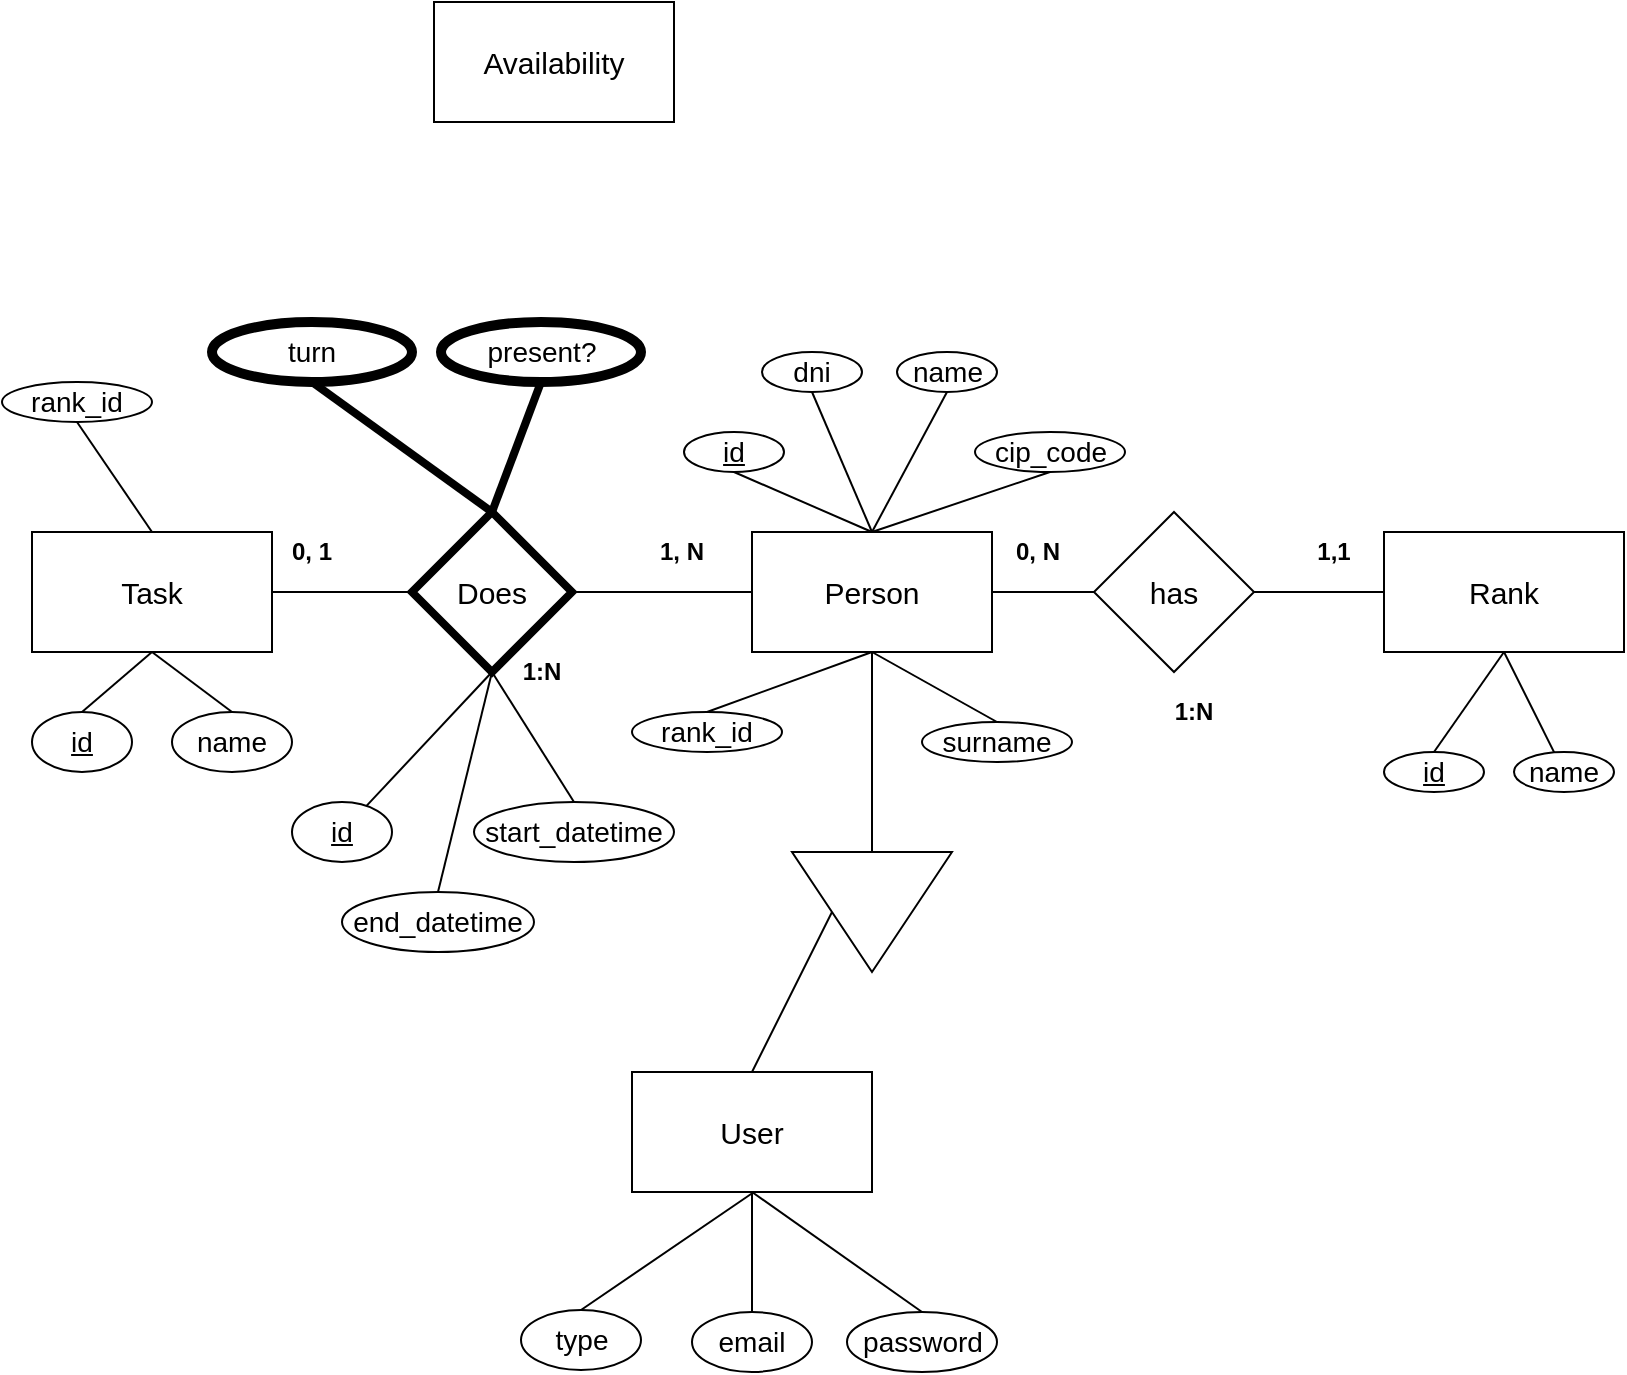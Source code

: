 <mxfile version="10.6.6" type="device"><diagram id="8qgj2WlPFTIUya9Er0xZ" name="Page-1"><mxGraphModel dx="1394" dy="760" grid="1" gridSize="10" guides="1" tooltips="1" connect="1" arrows="1" fold="1" page="1" pageScale="1" pageWidth="850" pageHeight="1100" math="0" shadow="0"><root><mxCell id="0"/><mxCell id="1" parent="0"/><mxCell id="01y-AyU39YPFffaY7nlZ-5" style="edgeStyle=orthogonalEdgeStyle;rounded=0;orthogonalLoop=1;jettySize=auto;html=1;exitX=1;exitY=0.5;exitDx=0;exitDy=0;entryX=0;entryY=0.5;entryDx=0;entryDy=0;endArrow=none;endFill=0;" parent="1" source="01y-AyU39YPFffaY7nlZ-1" target="01y-AyU39YPFffaY7nlZ-3" edge="1"><mxGeometry relative="1" as="geometry"/></mxCell><mxCell id="01y-AyU39YPFffaY7nlZ-1" value="Task" style="rounded=0;whiteSpace=wrap;html=1;fontSize=15;" parent="1" vertex="1"><mxGeometry x="34" y="345" width="120" height="60" as="geometry"/></mxCell><mxCell id="01y-AyU39YPFffaY7nlZ-4" value="" style="edgeStyle=orthogonalEdgeStyle;rounded=0;orthogonalLoop=1;jettySize=auto;html=1;endArrow=none;endFill=0;" parent="1" source="01y-AyU39YPFffaY7nlZ-2" target="01y-AyU39YPFffaY7nlZ-3" edge="1"><mxGeometry relative="1" as="geometry"/></mxCell><mxCell id="01y-AyU39YPFffaY7nlZ-47" style="edgeStyle=orthogonalEdgeStyle;rounded=0;orthogonalLoop=1;jettySize=auto;html=1;exitX=1;exitY=0.5;exitDx=0;exitDy=0;entryX=0;entryY=0.5;entryDx=0;entryDy=0;endArrow=none;endFill=0;fontSize=12;" parent="1" source="01y-AyU39YPFffaY7nlZ-2" target="01y-AyU39YPFffaY7nlZ-46" edge="1"><mxGeometry relative="1" as="geometry"/></mxCell><mxCell id="01y-AyU39YPFffaY7nlZ-2" value="Person&lt;br style=&quot;font-size: 15px;&quot;&gt;" style="rounded=0;whiteSpace=wrap;html=1;fontSize=15;" parent="1" vertex="1"><mxGeometry x="394" y="345" width="120" height="60" as="geometry"/></mxCell><mxCell id="01y-AyU39YPFffaY7nlZ-3" value="Does" style="rhombus;whiteSpace=wrap;html=1;fontSize=15;rounded=0;shadow=0;comic=0;strokeWidth=4;" parent="1" vertex="1"><mxGeometry x="224" y="335" width="80" height="80" as="geometry"/></mxCell><mxCell id="01y-AyU39YPFffaY7nlZ-6" value="id&lt;br style=&quot;font-size: 14px;&quot;&gt;" style="ellipse;whiteSpace=wrap;html=1;fontSize=14;fontStyle=4" parent="1" vertex="1"><mxGeometry x="34" y="435" width="50" height="30" as="geometry"/></mxCell><mxCell id="01y-AyU39YPFffaY7nlZ-7" value="name&lt;br style=&quot;font-size: 14px;&quot;&gt;" style="ellipse;whiteSpace=wrap;html=1;fontSize=14;" parent="1" vertex="1"><mxGeometry x="104" y="435" width="60" height="30" as="geometry"/></mxCell><mxCell id="01y-AyU39YPFffaY7nlZ-12" value="id&lt;br style=&quot;font-size: 14px;&quot;&gt;" style="ellipse;whiteSpace=wrap;html=1;fontSize=14;fontStyle=4" parent="1" vertex="1"><mxGeometry x="164" y="480" width="50" height="30" as="geometry"/></mxCell><mxCell id="01y-AyU39YPFffaY7nlZ-18" value="start_datetime&lt;br style=&quot;font-size: 14px;&quot;&gt;" style="ellipse;whiteSpace=wrap;html=1;fontSize=14;" parent="1" vertex="1"><mxGeometry x="255" y="480" width="100" height="30" as="geometry"/></mxCell><mxCell id="01y-AyU39YPFffaY7nlZ-20" value="end_datetime&lt;br style=&quot;font-size: 14px;&quot;&gt;" style="ellipse;whiteSpace=wrap;html=1;fontSize=14;" parent="1" vertex="1"><mxGeometry x="189" y="525" width="96" height="30" as="geometry"/></mxCell><mxCell id="01y-AyU39YPFffaY7nlZ-32" value="id&lt;br style=&quot;font-size: 14px;&quot;&gt;" style="ellipse;whiteSpace=wrap;html=1;fontSize=14;fontStyle=4" parent="1" vertex="1"><mxGeometry x="360" y="295" width="50" height="20" as="geometry"/></mxCell><mxCell id="01y-AyU39YPFffaY7nlZ-35" value="dni&lt;br style=&quot;font-size: 14px;&quot;&gt;" style="ellipse;whiteSpace=wrap;html=1;fontSize=14;fontStyle=0" parent="1" vertex="1"><mxGeometry x="399" y="255" width="50" height="20" as="geometry"/></mxCell><mxCell id="01y-AyU39YPFffaY7nlZ-36" value="name&lt;br style=&quot;font-size: 14px;&quot;&gt;" style="ellipse;whiteSpace=wrap;html=1;fontSize=14;fontStyle=0" parent="1" vertex="1"><mxGeometry x="466.5" y="255" width="50" height="20" as="geometry"/></mxCell><mxCell id="01y-AyU39YPFffaY7nlZ-37" value="surname&lt;br style=&quot;font-size: 14px;&quot;&gt;" style="ellipse;whiteSpace=wrap;html=1;fontSize=14;fontStyle=0" parent="1" vertex="1"><mxGeometry x="479" y="440" width="75" height="20" as="geometry"/></mxCell><mxCell id="01y-AyU39YPFffaY7nlZ-38" value="cip_code&lt;br style=&quot;font-size: 14px;&quot;&gt;" style="ellipse;whiteSpace=wrap;html=1;fontSize=14;fontStyle=0" parent="1" vertex="1"><mxGeometry x="505.5" y="295" width="75" height="20" as="geometry"/></mxCell><mxCell id="01y-AyU39YPFffaY7nlZ-53" style="edgeStyle=orthogonalEdgeStyle;rounded=0;orthogonalLoop=1;jettySize=auto;html=1;exitX=1;exitY=0.5;exitDx=0;exitDy=0;entryX=0;entryY=0.5;entryDx=0;entryDy=0;endArrow=none;endFill=0;fontSize=12;" parent="1" source="01y-AyU39YPFffaY7nlZ-46" target="01y-AyU39YPFffaY7nlZ-48" edge="1"><mxGeometry relative="1" as="geometry"/></mxCell><mxCell id="01y-AyU39YPFffaY7nlZ-46" value="has" style="rhombus;whiteSpace=wrap;html=1;fontSize=15;" parent="1" vertex="1"><mxGeometry x="565" y="335" width="80" height="80" as="geometry"/></mxCell><mxCell id="01y-AyU39YPFffaY7nlZ-48" value="Rank&lt;br style=&quot;font-size: 15px;&quot;&gt;" style="rounded=0;whiteSpace=wrap;html=1;fontSize=15;" parent="1" vertex="1"><mxGeometry x="710" y="345" width="120" height="60" as="geometry"/></mxCell><mxCell id="01y-AyU39YPFffaY7nlZ-49" value="id&lt;br style=&quot;font-size: 14px;&quot;&gt;" style="ellipse;whiteSpace=wrap;html=1;fontSize=14;fontStyle=4" parent="1" vertex="1"><mxGeometry x="710" y="455" width="50" height="20" as="geometry"/></mxCell><mxCell id="01y-AyU39YPFffaY7nlZ-50" value="name&lt;br style=&quot;font-size: 14px;&quot;&gt;" style="ellipse;whiteSpace=wrap;html=1;fontSize=14;fontStyle=0" parent="1" vertex="1"><mxGeometry x="775" y="455" width="50" height="20" as="geometry"/></mxCell><mxCell id="01y-AyU39YPFffaY7nlZ-69" style="edgeStyle=orthogonalEdgeStyle;rounded=0;orthogonalLoop=1;jettySize=auto;html=1;exitX=0;exitY=0.5;exitDx=0;exitDy=0;entryX=0.5;entryY=1;entryDx=0;entryDy=0;endArrow=none;endFill=0;fontSize=12;" parent="1" source="01y-AyU39YPFffaY7nlZ-68" target="01y-AyU39YPFffaY7nlZ-2" edge="1"><mxGeometry relative="1" as="geometry"/></mxCell><mxCell id="01y-AyU39YPFffaY7nlZ-68" value="" style="triangle;whiteSpace=wrap;html=1;fontSize=12;rotation=90;" parent="1" vertex="1"><mxGeometry x="424" y="495" width="60" height="80" as="geometry"/></mxCell><mxCell id="01y-AyU39YPFffaY7nlZ-70" value="User" style="rounded=0;whiteSpace=wrap;html=1;fontSize=15;" parent="1" vertex="1"><mxGeometry x="334" y="615" width="120" height="60" as="geometry"/></mxCell><mxCell id="01y-AyU39YPFffaY7nlZ-72" value="email&lt;br style=&quot;font-size: 14px;&quot;&gt;" style="ellipse;whiteSpace=wrap;html=1;fontSize=14;" parent="1" vertex="1"><mxGeometry x="364" y="735" width="60" height="30" as="geometry"/></mxCell><mxCell id="01y-AyU39YPFffaY7nlZ-73" value="password&lt;br style=&quot;font-size: 14px;&quot;&gt;" style="ellipse;whiteSpace=wrap;html=1;fontSize=14;" parent="1" vertex="1"><mxGeometry x="441.5" y="735" width="75" height="30" as="geometry"/></mxCell><mxCell id="01y-AyU39YPFffaY7nlZ-79" value="" style="endArrow=none;html=1;fontSize=12;entryX=0.5;entryY=0;entryDx=0;entryDy=0;exitX=0.5;exitY=1;exitDx=0;exitDy=0;" parent="1" source="01y-AyU39YPFffaY7nlZ-32" target="01y-AyU39YPFffaY7nlZ-2" edge="1"><mxGeometry width="50" height="50" relative="1" as="geometry"><mxPoint x="325" y="315" as="sourcePoint"/><mxPoint x="375" y="265" as="targetPoint"/></mxGeometry></mxCell><mxCell id="01y-AyU39YPFffaY7nlZ-80" value="" style="endArrow=none;html=1;fontSize=12;entryX=0.5;entryY=1;entryDx=0;entryDy=0;exitX=0.5;exitY=0;exitDx=0;exitDy=0;" parent="1" source="01y-AyU39YPFffaY7nlZ-2" target="01y-AyU39YPFffaY7nlZ-35" edge="1"><mxGeometry width="50" height="50" relative="1" as="geometry"><mxPoint x="405" y="305" as="sourcePoint"/><mxPoint x="455" y="255" as="targetPoint"/></mxGeometry></mxCell><mxCell id="01y-AyU39YPFffaY7nlZ-81" value="" style="endArrow=none;html=1;fontSize=12;entryX=0.5;entryY=1;entryDx=0;entryDy=0;exitX=0.5;exitY=0;exitDx=0;exitDy=0;" parent="1" source="01y-AyU39YPFffaY7nlZ-2" target="01y-AyU39YPFffaY7nlZ-36" edge="1"><mxGeometry width="50" height="50" relative="1" as="geometry"><mxPoint x="255" y="305" as="sourcePoint"/><mxPoint x="305" y="255" as="targetPoint"/></mxGeometry></mxCell><mxCell id="01y-AyU39YPFffaY7nlZ-82" value="" style="endArrow=none;html=1;fontSize=12;entryX=0.5;entryY=1;entryDx=0;entryDy=0;exitX=0.5;exitY=0;exitDx=0;exitDy=0;" parent="1" source="01y-AyU39YPFffaY7nlZ-2" target="01y-AyU39YPFffaY7nlZ-38" edge="1"><mxGeometry width="50" height="50" relative="1" as="geometry"><mxPoint x="545" y="615" as="sourcePoint"/><mxPoint x="595" y="565" as="targetPoint"/></mxGeometry></mxCell><mxCell id="01y-AyU39YPFffaY7nlZ-84" value="" style="endArrow=none;html=1;fontSize=12;entryX=0.5;entryY=1;entryDx=0;entryDy=0;exitX=0.5;exitY=0;exitDx=0;exitDy=0;" parent="1" source="01y-AyU39YPFffaY7nlZ-37" target="01y-AyU39YPFffaY7nlZ-2" edge="1"><mxGeometry width="50" height="50" relative="1" as="geometry"><mxPoint x="535" y="495" as="sourcePoint"/><mxPoint x="585" y="445" as="targetPoint"/></mxGeometry></mxCell><mxCell id="01y-AyU39YPFffaY7nlZ-86" value="" style="endArrow=none;html=1;fontSize=12;entryX=0.5;entryY=1;entryDx=0;entryDy=0;exitX=0.5;exitY=0;exitDx=0;exitDy=0;" parent="1" source="01y-AyU39YPFffaY7nlZ-20" target="01y-AyU39YPFffaY7nlZ-3" edge="1"><mxGeometry width="50" height="50" relative="1" as="geometry"><mxPoint x="175" y="545" as="sourcePoint"/><mxPoint x="225" y="495" as="targetPoint"/></mxGeometry></mxCell><mxCell id="01y-AyU39YPFffaY7nlZ-87" value="" style="endArrow=none;html=1;fontSize=12;entryX=0.5;entryY=1;entryDx=0;entryDy=0;exitX=0.5;exitY=0;exitDx=0;exitDy=0;" parent="1" source="01y-AyU39YPFffaY7nlZ-18" target="01y-AyU39YPFffaY7nlZ-3" edge="1"><mxGeometry width="50" height="50" relative="1" as="geometry"><mxPoint x="285" y="565" as="sourcePoint"/><mxPoint x="335" y="515" as="targetPoint"/></mxGeometry></mxCell><mxCell id="01y-AyU39YPFffaY7nlZ-88" value="" style="endArrow=none;html=1;fontSize=12;entryX=0.5;entryY=1;entryDx=0;entryDy=0;exitX=0.5;exitY=0;exitDx=0;exitDy=0;" parent="1" source="01y-AyU39YPFffaY7nlZ-70" target="01y-AyU39YPFffaY7nlZ-68" edge="1"><mxGeometry width="50" height="50" relative="1" as="geometry"><mxPoint x="255" y="625" as="sourcePoint"/><mxPoint x="305" y="575" as="targetPoint"/></mxGeometry></mxCell><mxCell id="01y-AyU39YPFffaY7nlZ-89" value="" style="endArrow=none;html=1;fontSize=12;entryX=0.5;entryY=1;entryDx=0;entryDy=0;exitX=0.5;exitY=0;exitDx=0;exitDy=0;" parent="1" source="01y-AyU39YPFffaY7nlZ-72" target="01y-AyU39YPFffaY7nlZ-70" edge="1"><mxGeometry width="50" height="50" relative="1" as="geometry"><mxPoint x="205" y="735" as="sourcePoint"/><mxPoint x="255" y="685" as="targetPoint"/></mxGeometry></mxCell><mxCell id="01y-AyU39YPFffaY7nlZ-90" value="" style="endArrow=none;html=1;fontSize=12;entryX=0.5;entryY=1;entryDx=0;entryDy=0;exitX=0.5;exitY=0;exitDx=0;exitDy=0;" parent="1" source="01y-AyU39YPFffaY7nlZ-73" target="01y-AyU39YPFffaY7nlZ-70" edge="1"><mxGeometry width="50" height="50" relative="1" as="geometry"><mxPoint x="545" y="745" as="sourcePoint"/><mxPoint x="595" y="695" as="targetPoint"/></mxGeometry></mxCell><mxCell id="01y-AyU39YPFffaY7nlZ-91" value="" style="endArrow=none;html=1;fontSize=12;entryX=0.5;entryY=1;entryDx=0;entryDy=0;exitX=0.5;exitY=0;exitDx=0;exitDy=0;" parent="1" source="01y-AyU39YPFffaY7nlZ-49" target="01y-AyU39YPFffaY7nlZ-48" edge="1"><mxGeometry width="50" height="50" relative="1" as="geometry"><mxPoint x="685" y="565" as="sourcePoint"/><mxPoint x="735" y="515" as="targetPoint"/></mxGeometry></mxCell><mxCell id="01y-AyU39YPFffaY7nlZ-92" value="" style="endArrow=none;html=1;fontSize=12;entryX=0.5;entryY=1;entryDx=0;entryDy=0;" parent="1" source="01y-AyU39YPFffaY7nlZ-50" target="01y-AyU39YPFffaY7nlZ-48" edge="1"><mxGeometry width="50" height="50" relative="1" as="geometry"><mxPoint x="755" y="575" as="sourcePoint"/><mxPoint x="805" y="525" as="targetPoint"/></mxGeometry></mxCell><mxCell id="01y-AyU39YPFffaY7nlZ-93" value="" style="endArrow=none;html=1;fontSize=12;entryX=0.5;entryY=1;entryDx=0;entryDy=0;" parent="1" source="01y-AyU39YPFffaY7nlZ-12" target="01y-AyU39YPFffaY7nlZ-3" edge="1"><mxGeometry width="50" height="50" relative="1" as="geometry"><mxPoint x="245" y="595" as="sourcePoint"/><mxPoint x="295" y="545" as="targetPoint"/></mxGeometry></mxCell><mxCell id="01y-AyU39YPFffaY7nlZ-94" value="" style="endArrow=none;html=1;fontSize=12;entryX=0.5;entryY=1;entryDx=0;entryDy=0;exitX=0.5;exitY=0;exitDx=0;exitDy=0;" parent="1" source="01y-AyU39YPFffaY7nlZ-6" target="01y-AyU39YPFffaY7nlZ-1" edge="1"><mxGeometry width="50" height="50" relative="1" as="geometry"><mxPoint x="85" y="565" as="sourcePoint"/><mxPoint x="135" y="515" as="targetPoint"/></mxGeometry></mxCell><mxCell id="01y-AyU39YPFffaY7nlZ-95" value="" style="endArrow=none;html=1;fontSize=12;entryX=0.5;entryY=1;entryDx=0;entryDy=0;exitX=0.5;exitY=0;exitDx=0;exitDy=0;" parent="1" source="01y-AyU39YPFffaY7nlZ-7" target="01y-AyU39YPFffaY7nlZ-1" edge="1"><mxGeometry width="50" height="50" relative="1" as="geometry"><mxPoint x="95" y="545" as="sourcePoint"/><mxPoint x="145" y="495" as="targetPoint"/></mxGeometry></mxCell><mxCell id="01y-AyU39YPFffaY7nlZ-100" value="type&lt;br style=&quot;font-size: 14px;&quot;&gt;" style="ellipse;whiteSpace=wrap;html=1;fontSize=14;" parent="1" vertex="1"><mxGeometry x="278.5" y="734" width="60" height="30" as="geometry"/></mxCell><mxCell id="01y-AyU39YPFffaY7nlZ-102" value="" style="endArrow=none;html=1;fontSize=12;exitX=0.5;exitY=0;exitDx=0;exitDy=0;" parent="1" source="01y-AyU39YPFffaY7nlZ-100" edge="1"><mxGeometry width="50" height="50" relative="1" as="geometry"><mxPoint x="255" y="695" as="sourcePoint"/><mxPoint x="395" y="675" as="targetPoint"/></mxGeometry></mxCell><mxCell id="01y-AyU39YPFffaY7nlZ-103" value="present?&lt;br style=&quot;font-size: 14px&quot;&gt;" style="ellipse;whiteSpace=wrap;html=1;fontSize=14;strokeWidth=5;" parent="1" vertex="1"><mxGeometry x="238.5" y="240" width="100" height="30" as="geometry"/></mxCell><mxCell id="01y-AyU39YPFffaY7nlZ-105" value="" style="endArrow=none;html=1;fontSize=15;entryX=0.5;entryY=1;entryDx=0;entryDy=0;exitX=0.5;exitY=0;exitDx=0;exitDy=0;strokeWidth=4;" parent="1" source="01y-AyU39YPFffaY7nlZ-3" target="01y-AyU39YPFffaY7nlZ-103" edge="1"><mxGeometry width="50" height="50" relative="1" as="geometry"><mxPoint x="195" y="315" as="sourcePoint"/><mxPoint x="245" y="265" as="targetPoint"/></mxGeometry></mxCell><mxCell id="OZZxzM32dro_w7MtX5Bv-1" value="0, 1" style="text;html=1;strokeColor=none;fillColor=none;align=center;verticalAlign=middle;whiteSpace=wrap;rounded=0;fontStyle=1" vertex="1" parent="1"><mxGeometry x="154" y="345" width="40" height="20" as="geometry"/></mxCell><mxCell id="OZZxzM32dro_w7MtX5Bv-2" value="1, N" style="text;html=1;strokeColor=none;fillColor=none;align=center;verticalAlign=middle;whiteSpace=wrap;rounded=0;fontStyle=1" vertex="1" parent="1"><mxGeometry x="338.5" y="345" width="40" height="20" as="geometry"/></mxCell><mxCell id="OZZxzM32dro_w7MtX5Bv-5" value="0, N" style="text;html=1;strokeColor=none;fillColor=none;align=center;verticalAlign=middle;whiteSpace=wrap;rounded=0;fontStyle=1" vertex="1" parent="1"><mxGeometry x="516.5" y="345" width="40" height="20" as="geometry"/></mxCell><mxCell id="OZZxzM32dro_w7MtX5Bv-6" value="1,1" style="text;html=1;strokeColor=none;fillColor=none;align=center;verticalAlign=middle;whiteSpace=wrap;rounded=0;fontStyle=1" vertex="1" parent="1"><mxGeometry x="665" y="345" width="40" height="20" as="geometry"/></mxCell><mxCell id="OZZxzM32dro_w7MtX5Bv-7" value="turn&lt;br style=&quot;font-size: 14px&quot;&gt;" style="ellipse;whiteSpace=wrap;html=1;fontSize=14;strokeWidth=5;" vertex="1" parent="1"><mxGeometry x="124" y="240" width="100" height="30" as="geometry"/></mxCell><mxCell id="OZZxzM32dro_w7MtX5Bv-9" value="" style="endArrow=none;html=1;fontSize=15;entryX=0.5;entryY=1;entryDx=0;entryDy=0;exitX=0.5;exitY=0;exitDx=0;exitDy=0;strokeWidth=4;" edge="1" parent="1" source="01y-AyU39YPFffaY7nlZ-3" target="OZZxzM32dro_w7MtX5Bv-7"><mxGeometry width="50" height="50" relative="1" as="geometry"><mxPoint x="214" y="335" as="sourcePoint"/><mxPoint x="239" y="270" as="targetPoint"/></mxGeometry></mxCell><mxCell id="OZZxzM32dro_w7MtX5Bv-12" value="1:N" style="text;html=1;strokeColor=none;fillColor=none;align=center;verticalAlign=middle;whiteSpace=wrap;rounded=0;fontStyle=1" vertex="1" parent="1"><mxGeometry x="268.5" y="405" width="40" height="20" as="geometry"/></mxCell><mxCell id="OZZxzM32dro_w7MtX5Bv-14" value="1:N" style="text;html=1;strokeColor=none;fillColor=none;align=center;verticalAlign=middle;whiteSpace=wrap;rounded=0;fontStyle=1" vertex="1" parent="1"><mxGeometry x="595" y="425" width="40" height="20" as="geometry"/></mxCell><mxCell id="OZZxzM32dro_w7MtX5Bv-15" value="Availability" style="rounded=0;whiteSpace=wrap;html=1;fontSize=15;" vertex="1" parent="1"><mxGeometry x="235" y="80" width="120" height="60" as="geometry"/></mxCell><mxCell id="OZZxzM32dro_w7MtX5Bv-17" value="rank_id&lt;br style=&quot;font-size: 14px&quot;&gt;" style="ellipse;whiteSpace=wrap;html=1;fontSize=14;fontStyle=0" vertex="1" parent="1"><mxGeometry x="334" y="435" width="75" height="20" as="geometry"/></mxCell><mxCell id="OZZxzM32dro_w7MtX5Bv-19" value="rank_id&lt;br style=&quot;font-size: 14px&quot;&gt;" style="ellipse;whiteSpace=wrap;html=1;fontSize=14;fontStyle=0" vertex="1" parent="1"><mxGeometry x="19" y="270" width="75" height="20" as="geometry"/></mxCell><mxCell id="OZZxzM32dro_w7MtX5Bv-21" value="" style="endArrow=none;startArrow=none;html=1;entryX=0.5;entryY=1;entryDx=0;entryDy=0;exitX=0.5;exitY=0;exitDx=0;exitDy=0;startFill=0;endFill=0;" edge="1" parent="1" source="OZZxzM32dro_w7MtX5Bv-17" target="01y-AyU39YPFffaY7nlZ-2"><mxGeometry width="50" height="50" relative="1" as="geometry"><mxPoint x="120" y="610" as="sourcePoint"/><mxPoint x="170" y="560" as="targetPoint"/></mxGeometry></mxCell><mxCell id="OZZxzM32dro_w7MtX5Bv-22" value="" style="endArrow=none;startArrow=none;html=1;entryX=0.5;entryY=0;entryDx=0;entryDy=0;exitX=0.5;exitY=1;exitDx=0;exitDy=0;verticalAlign=middle;endFill=0;startFill=0;" edge="1" parent="1" source="OZZxzM32dro_w7MtX5Bv-19" target="01y-AyU39YPFffaY7nlZ-1"><mxGeometry width="50" height="50" relative="1" as="geometry"><mxPoint x="40" y="340" as="sourcePoint"/><mxPoint x="90" y="290" as="targetPoint"/></mxGeometry></mxCell></root></mxGraphModel></diagram></mxfile>